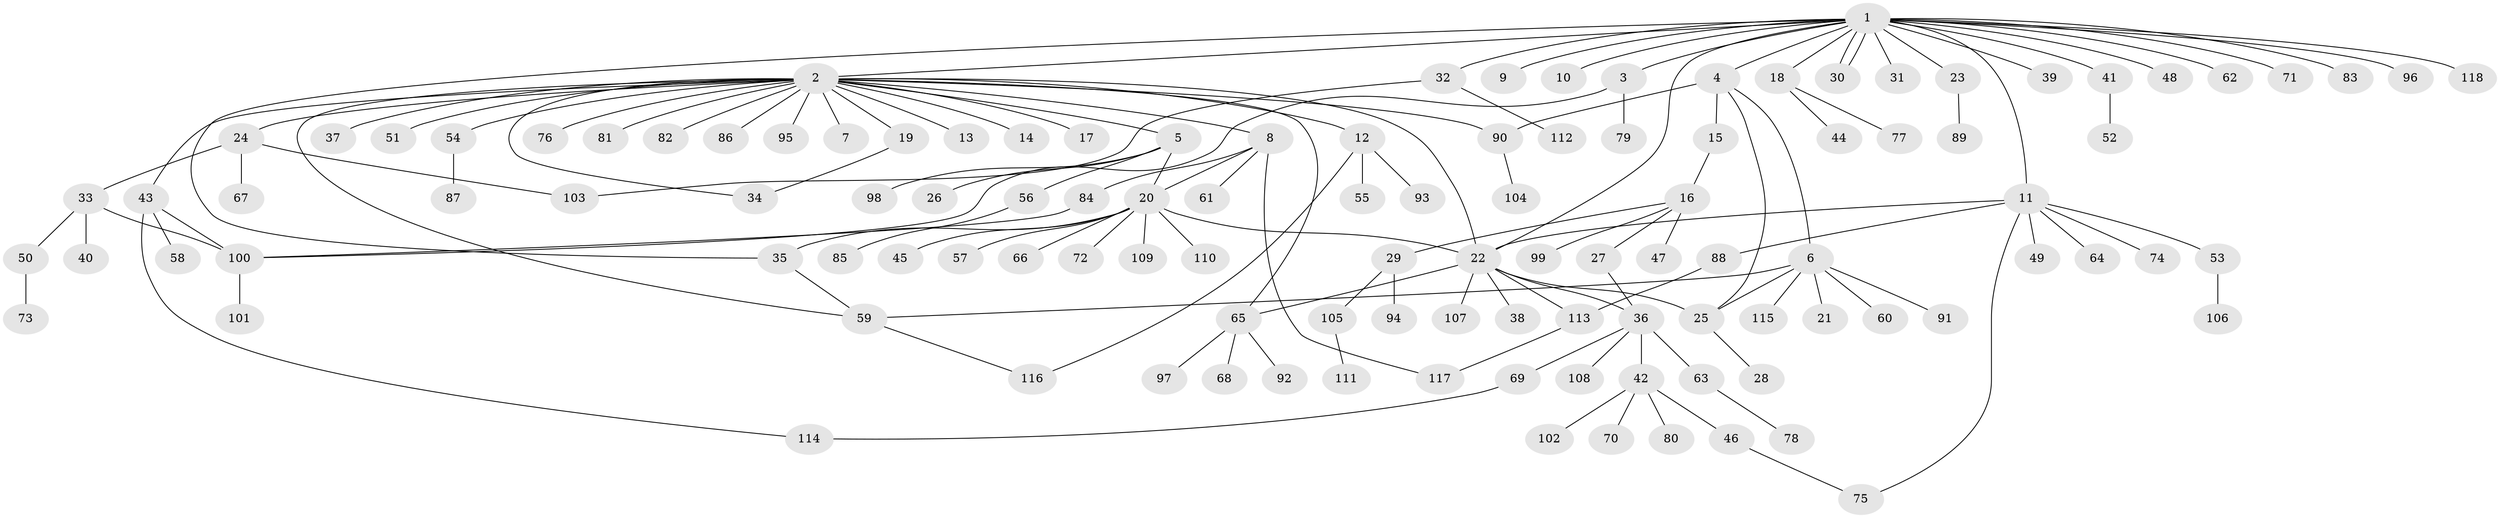 // Generated by graph-tools (version 1.1) at 2025/35/03/09/25 02:35:33]
// undirected, 118 vertices, 140 edges
graph export_dot {
graph [start="1"]
  node [color=gray90,style=filled];
  1;
  2;
  3;
  4;
  5;
  6;
  7;
  8;
  9;
  10;
  11;
  12;
  13;
  14;
  15;
  16;
  17;
  18;
  19;
  20;
  21;
  22;
  23;
  24;
  25;
  26;
  27;
  28;
  29;
  30;
  31;
  32;
  33;
  34;
  35;
  36;
  37;
  38;
  39;
  40;
  41;
  42;
  43;
  44;
  45;
  46;
  47;
  48;
  49;
  50;
  51;
  52;
  53;
  54;
  55;
  56;
  57;
  58;
  59;
  60;
  61;
  62;
  63;
  64;
  65;
  66;
  67;
  68;
  69;
  70;
  71;
  72;
  73;
  74;
  75;
  76;
  77;
  78;
  79;
  80;
  81;
  82;
  83;
  84;
  85;
  86;
  87;
  88;
  89;
  90;
  91;
  92;
  93;
  94;
  95;
  96;
  97;
  98;
  99;
  100;
  101;
  102;
  103;
  104;
  105;
  106;
  107;
  108;
  109;
  110;
  111;
  112;
  113;
  114;
  115;
  116;
  117;
  118;
  1 -- 2;
  1 -- 3;
  1 -- 4;
  1 -- 9;
  1 -- 10;
  1 -- 11;
  1 -- 18;
  1 -- 22;
  1 -- 23;
  1 -- 30;
  1 -- 30;
  1 -- 31;
  1 -- 32;
  1 -- 35;
  1 -- 39;
  1 -- 41;
  1 -- 48;
  1 -- 62;
  1 -- 71;
  1 -- 83;
  1 -- 96;
  1 -- 118;
  2 -- 5;
  2 -- 7;
  2 -- 8;
  2 -- 12;
  2 -- 13;
  2 -- 14;
  2 -- 17;
  2 -- 19;
  2 -- 22;
  2 -- 24;
  2 -- 34;
  2 -- 37;
  2 -- 43;
  2 -- 51;
  2 -- 54;
  2 -- 59;
  2 -- 65;
  2 -- 76;
  2 -- 81;
  2 -- 82;
  2 -- 86;
  2 -- 90;
  2 -- 95;
  3 -- 79;
  3 -- 100;
  4 -- 6;
  4 -- 15;
  4 -- 25;
  4 -- 90;
  5 -- 20;
  5 -- 26;
  5 -- 56;
  5 -- 98;
  6 -- 21;
  6 -- 25;
  6 -- 59;
  6 -- 60;
  6 -- 91;
  6 -- 115;
  8 -- 20;
  8 -- 61;
  8 -- 84;
  8 -- 117;
  11 -- 22;
  11 -- 49;
  11 -- 53;
  11 -- 64;
  11 -- 74;
  11 -- 75;
  11 -- 88;
  12 -- 55;
  12 -- 93;
  12 -- 116;
  15 -- 16;
  16 -- 27;
  16 -- 29;
  16 -- 47;
  16 -- 99;
  18 -- 44;
  18 -- 77;
  19 -- 34;
  20 -- 22;
  20 -- 35;
  20 -- 45;
  20 -- 57;
  20 -- 66;
  20 -- 72;
  20 -- 109;
  20 -- 110;
  22 -- 25;
  22 -- 36;
  22 -- 38;
  22 -- 65;
  22 -- 107;
  22 -- 113;
  23 -- 89;
  24 -- 33;
  24 -- 67;
  24 -- 103;
  25 -- 28;
  27 -- 36;
  29 -- 94;
  29 -- 105;
  32 -- 103;
  32 -- 112;
  33 -- 40;
  33 -- 50;
  33 -- 100;
  35 -- 59;
  36 -- 42;
  36 -- 63;
  36 -- 69;
  36 -- 108;
  41 -- 52;
  42 -- 46;
  42 -- 70;
  42 -- 80;
  42 -- 102;
  43 -- 58;
  43 -- 100;
  43 -- 114;
  46 -- 75;
  50 -- 73;
  53 -- 106;
  54 -- 87;
  56 -- 85;
  59 -- 116;
  63 -- 78;
  65 -- 68;
  65 -- 92;
  65 -- 97;
  69 -- 114;
  84 -- 100;
  88 -- 113;
  90 -- 104;
  100 -- 101;
  105 -- 111;
  113 -- 117;
}
